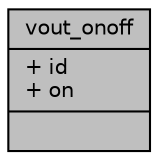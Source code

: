 digraph "vout_onoff"
{
 // INTERACTIVE_SVG=YES
 // LATEX_PDF_SIZE
  bgcolor="transparent";
  edge [fontname="Helvetica",fontsize="10",labelfontname="Helvetica",labelfontsize="10"];
  node [fontname="Helvetica",fontsize="10",shape=record];
  Node1 [label="{vout_onoff\n|+ id\l+ on\l|}",height=0.2,width=0.4,color="black", fillcolor="grey75", style="filled", fontcolor="black",tooltip=" "];
}

